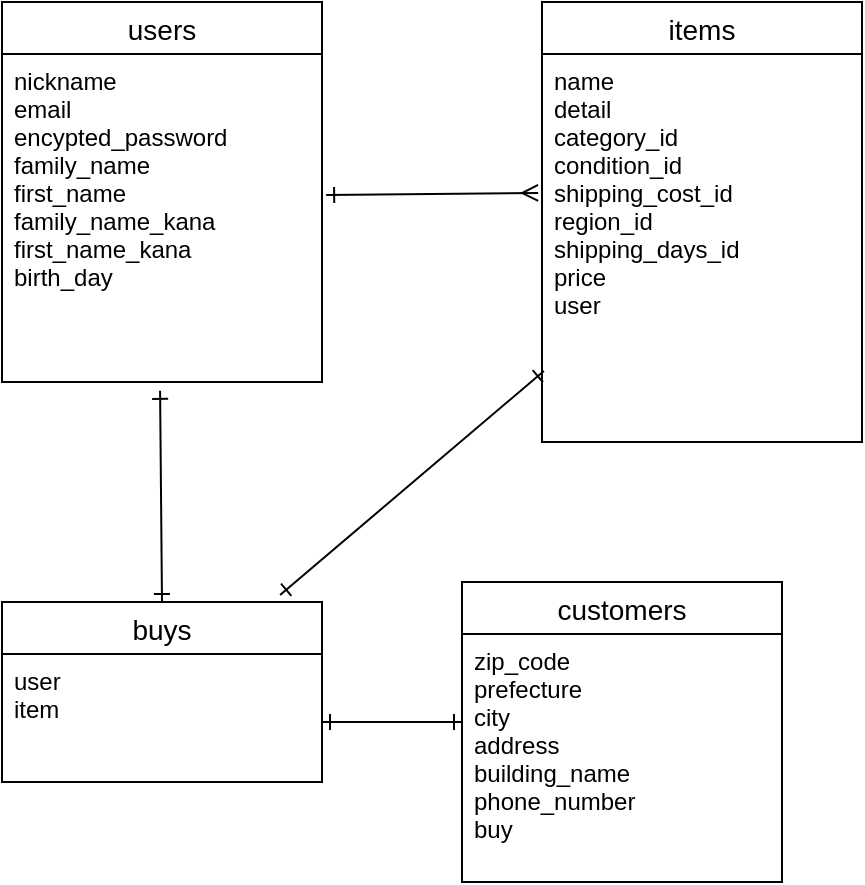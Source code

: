 <mxfile>
    <diagram id="1VPsnSb12_m3kewpW5Ye" name="ページ1">
        <mxGraphModel dx="551" dy="551" grid="1" gridSize="10" guides="1" tooltips="1" connect="1" arrows="1" fold="1" page="1" pageScale="1" pageWidth="827" pageHeight="1169" math="0" shadow="0">
            <root>
                <mxCell id="0"/>
                <mxCell id="1" parent="0"/>
                <mxCell id="2" value="users" style="swimlane;fontStyle=0;childLayout=stackLayout;horizontal=1;startSize=26;horizontalStack=0;resizeParent=1;resizeParentMax=0;resizeLast=0;collapsible=1;marginBottom=0;align=center;fontSize=14;" parent="1" vertex="1">
                    <mxGeometry x="40" y="120" width="160" height="190" as="geometry"/>
                </mxCell>
                <mxCell id="3" value="nickname&#10;email&#10;encypted_password&#10;family_name&#10;first_name&#10;family_name_kana&#10;first_name_kana&#10;birth_day&#10;" style="text;strokeColor=none;fillColor=none;spacingLeft=4;spacingRight=4;overflow=hidden;rotatable=0;points=[[0,0.5],[1,0.5]];portConstraint=eastwest;fontSize=12;" parent="2" vertex="1">
                    <mxGeometry y="26" width="160" height="164" as="geometry"/>
                </mxCell>
                <mxCell id="6" value="items" style="swimlane;fontStyle=0;childLayout=stackLayout;horizontal=1;startSize=26;horizontalStack=0;resizeParent=1;resizeParentMax=0;resizeLast=0;collapsible=1;marginBottom=0;align=center;fontSize=14;" parent="1" vertex="1">
                    <mxGeometry x="310" y="120" width="160" height="220" as="geometry"/>
                </mxCell>
                <mxCell id="8" value="name&#10;detail&#10;category_id&#10;condition_id&#10;shipping_cost_id&#10;region_id&#10;shipping_days_id&#10;price&#10;user&#10;" style="text;strokeColor=none;fillColor=none;spacingLeft=4;spacingRight=4;overflow=hidden;rotatable=0;points=[[0,0.5],[1,0.5]];portConstraint=eastwest;fontSize=12;" parent="6" vertex="1">
                    <mxGeometry y="26" width="160" height="194" as="geometry"/>
                </mxCell>
                <mxCell id="10" value="buys" style="swimlane;fontStyle=0;childLayout=stackLayout;horizontal=1;startSize=26;horizontalStack=0;resizeParent=1;resizeParentMax=0;resizeLast=0;collapsible=1;marginBottom=0;align=center;fontSize=14;" parent="1" vertex="1">
                    <mxGeometry x="40" y="420" width="160" height="90" as="geometry"/>
                </mxCell>
                <mxCell id="12" value="user&#10;item" style="text;strokeColor=none;fillColor=none;spacingLeft=4;spacingRight=4;overflow=hidden;rotatable=0;points=[[0,0.5],[1,0.5]];portConstraint=eastwest;fontSize=12;" parent="10" vertex="1">
                    <mxGeometry y="26" width="160" height="64" as="geometry"/>
                </mxCell>
                <mxCell id="39" value="" style="endArrow=ERone;html=1;rounded=0;strokeColor=default;entryX=0.5;entryY=0;entryDx=0;entryDy=0;exitX=0.494;exitY=1.027;exitDx=0;exitDy=0;exitPerimeter=0;startArrow=ERone;startFill=0;endFill=0;" parent="1" source="3" target="10" edge="1">
                    <mxGeometry relative="1" as="geometry">
                        <mxPoint x="280" y="370" as="sourcePoint"/>
                        <mxPoint x="440" y="370" as="targetPoint"/>
                    </mxGeometry>
                </mxCell>
                <mxCell id="46" value="customers" style="swimlane;fontStyle=0;childLayout=stackLayout;horizontal=1;startSize=26;horizontalStack=0;resizeParent=1;resizeParentMax=0;resizeLast=0;collapsible=1;marginBottom=0;align=center;fontSize=14;" vertex="1" parent="1">
                    <mxGeometry x="270" y="410" width="160" height="150" as="geometry"/>
                </mxCell>
                <mxCell id="47" value="zip_code&#10;prefecture&#10;city&#10;address&#10;building_name&#10;phone_number&#10;buy&#10;" style="text;strokeColor=none;fillColor=none;spacingLeft=4;spacingRight=4;overflow=hidden;rotatable=0;points=[[0,0.5],[1,0.5]];portConstraint=eastwest;fontSize=12;" vertex="1" parent="1">
                    <mxGeometry x="270" y="436" width="160" height="114" as="geometry"/>
                </mxCell>
                <mxCell id="53" value="" style="endArrow=ERone;html=1;rounded=0;endFill=0;startArrow=ERone;startFill=0;" edge="1" parent="1">
                    <mxGeometry relative="1" as="geometry">
                        <mxPoint x="200" y="480" as="sourcePoint"/>
                        <mxPoint x="270" y="480" as="targetPoint"/>
                    </mxGeometry>
                </mxCell>
                <mxCell id="54" value="" style="endArrow=ERone;html=1;rounded=0;exitX=0.869;exitY=-0.039;exitDx=0;exitDy=0;exitPerimeter=0;entryX=0.006;entryY=0.817;entryDx=0;entryDy=0;entryPerimeter=0;endFill=0;startArrow=ERone;startFill=0;" edge="1" parent="1" source="10" target="8">
                    <mxGeometry relative="1" as="geometry">
                        <mxPoint x="180" y="410" as="sourcePoint"/>
                        <mxPoint x="370" y="330" as="targetPoint"/>
                    </mxGeometry>
                </mxCell>
                <mxCell id="55" value="" style="endArrow=ERmany;html=1;rounded=0;exitX=1.013;exitY=0.43;exitDx=0;exitDy=0;exitPerimeter=0;entryX=-0.012;entryY=0.358;entryDx=0;entryDy=0;entryPerimeter=0;endFill=0;startArrow=ERone;startFill=0;" edge="1" parent="1" source="3" target="8">
                    <mxGeometry relative="1" as="geometry">
                        <mxPoint x="210" y="330" as="sourcePoint"/>
                        <mxPoint x="370" y="330" as="targetPoint"/>
                    </mxGeometry>
                </mxCell>
            </root>
        </mxGraphModel>
    </diagram>
</mxfile>